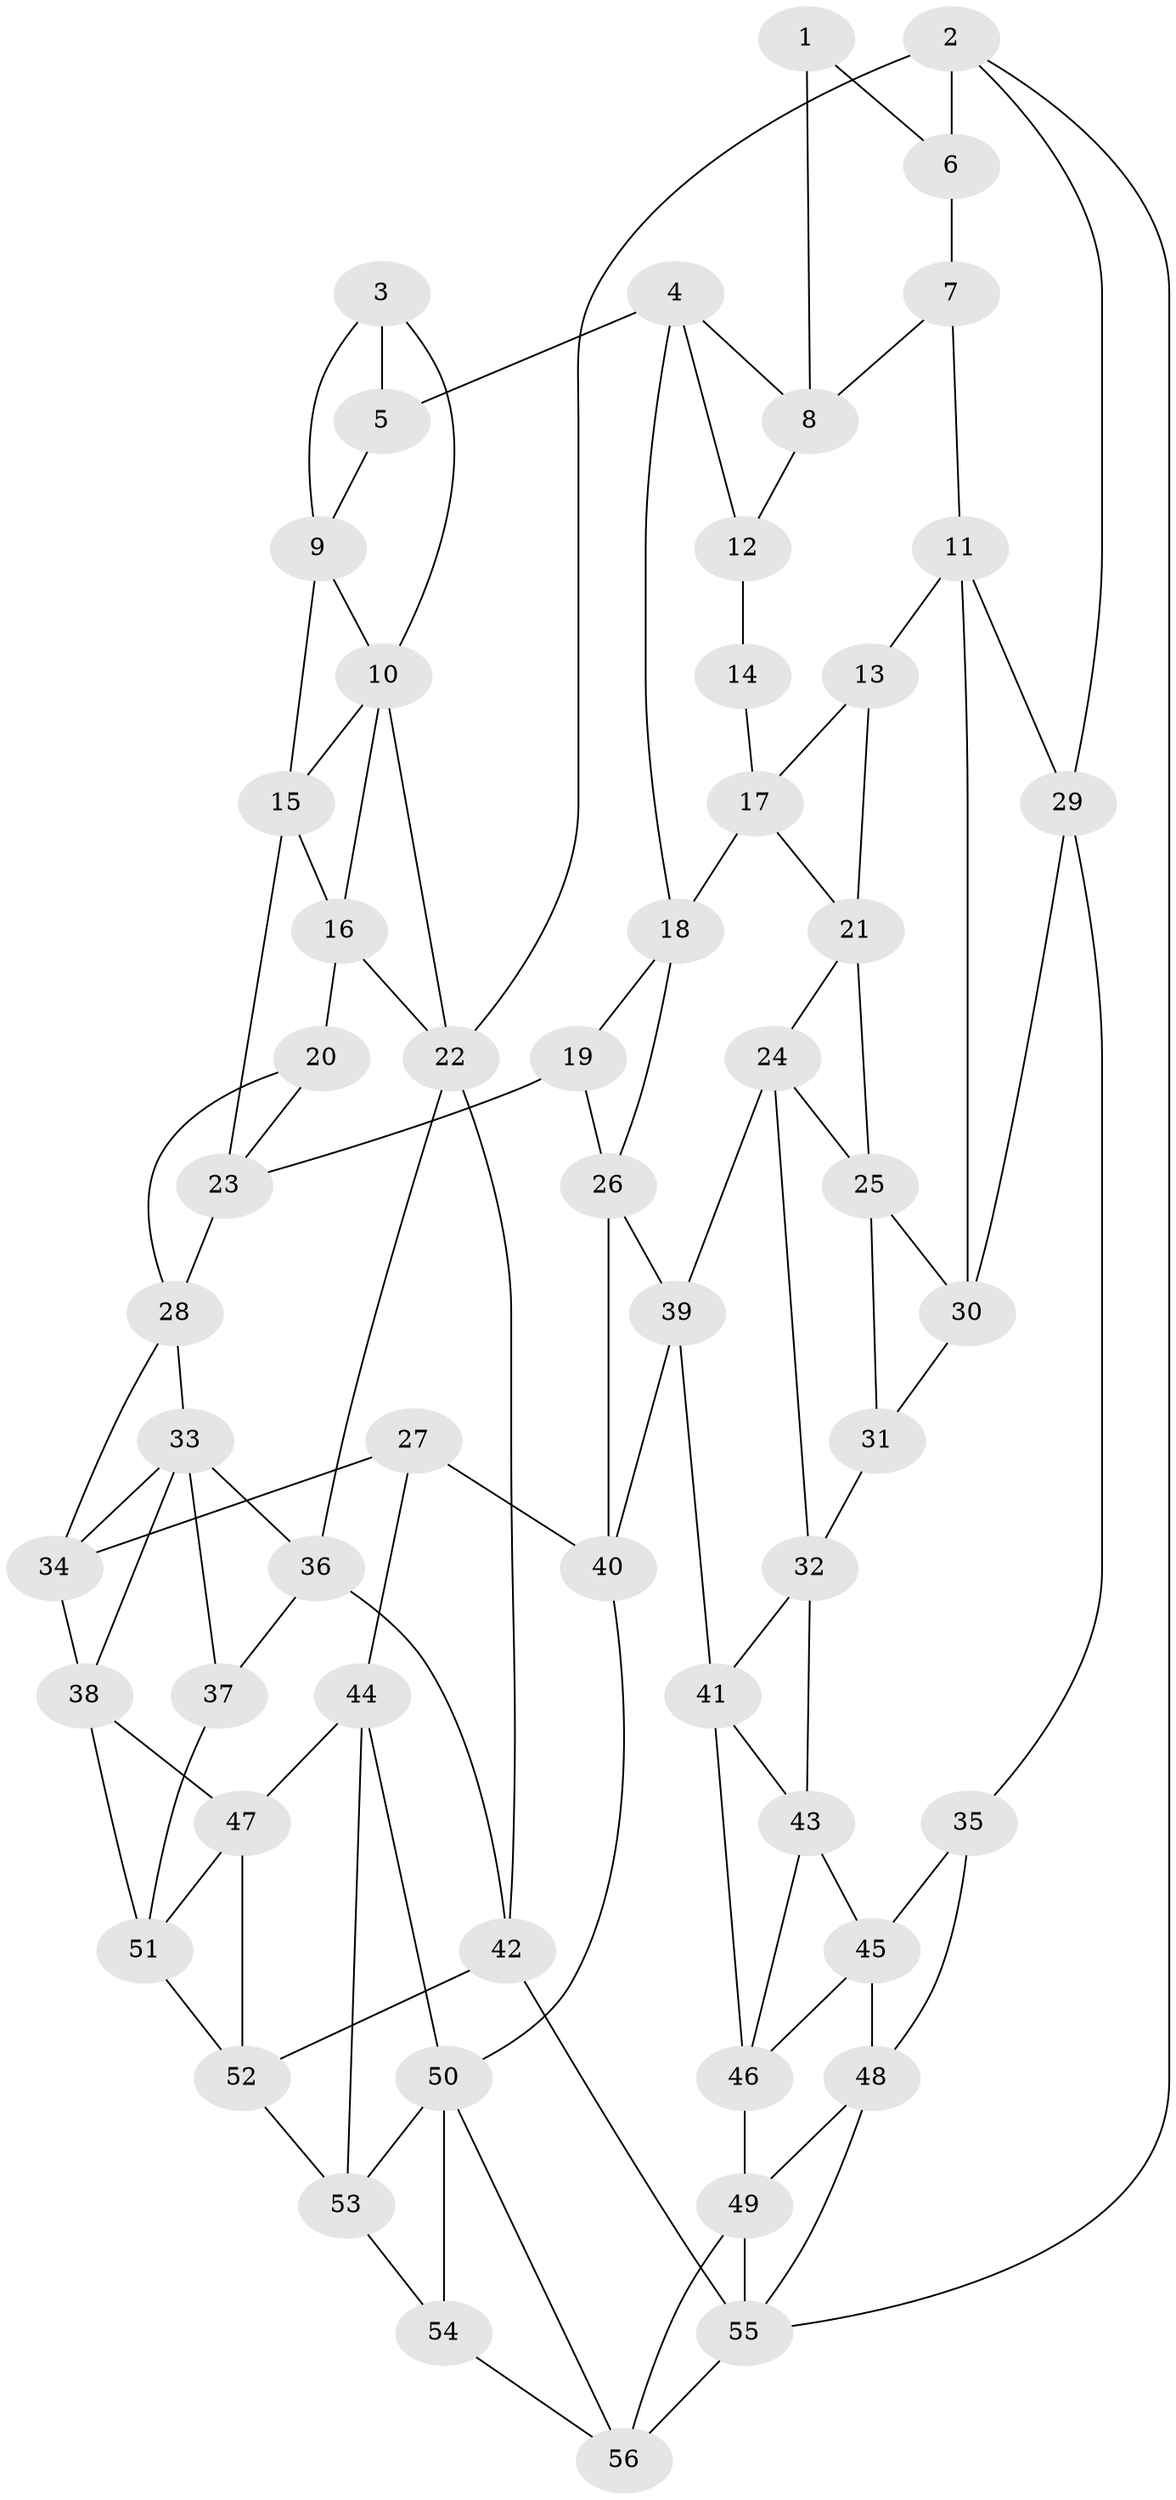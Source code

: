 // original degree distribution, {3: 0.017857142857142856, 4: 0.25, 6: 0.23214285714285715, 5: 0.5}
// Generated by graph-tools (version 1.1) at 2025/03/03/09/25 03:03:27]
// undirected, 56 vertices, 106 edges
graph export_dot {
graph [start="1"]
  node [color=gray90,style=filled];
  1;
  2;
  3;
  4;
  5;
  6;
  7;
  8;
  9;
  10;
  11;
  12;
  13;
  14;
  15;
  16;
  17;
  18;
  19;
  20;
  21;
  22;
  23;
  24;
  25;
  26;
  27;
  28;
  29;
  30;
  31;
  32;
  33;
  34;
  35;
  36;
  37;
  38;
  39;
  40;
  41;
  42;
  43;
  44;
  45;
  46;
  47;
  48;
  49;
  50;
  51;
  52;
  53;
  54;
  55;
  56;
  1 -- 6 [weight=1.0];
  1 -- 8 [weight=1.0];
  2 -- 6 [weight=2.0];
  2 -- 22 [weight=1.0];
  2 -- 29 [weight=1.0];
  2 -- 55 [weight=1.0];
  3 -- 5 [weight=1.0];
  3 -- 9 [weight=1.0];
  3 -- 10 [weight=1.0];
  4 -- 5 [weight=1.0];
  4 -- 8 [weight=1.0];
  4 -- 12 [weight=1.0];
  4 -- 18 [weight=1.0];
  5 -- 9 [weight=1.0];
  6 -- 7 [weight=1.0];
  7 -- 8 [weight=1.0];
  7 -- 11 [weight=1.0];
  8 -- 12 [weight=1.0];
  9 -- 10 [weight=1.0];
  9 -- 15 [weight=1.0];
  10 -- 15 [weight=1.0];
  10 -- 16 [weight=1.0];
  10 -- 22 [weight=1.0];
  11 -- 13 [weight=1.0];
  11 -- 29 [weight=1.0];
  11 -- 30 [weight=1.0];
  12 -- 14 [weight=2.0];
  13 -- 17 [weight=1.0];
  13 -- 21 [weight=1.0];
  14 -- 17 [weight=1.0];
  15 -- 16 [weight=1.0];
  15 -- 23 [weight=1.0];
  16 -- 20 [weight=1.0];
  16 -- 22 [weight=1.0];
  17 -- 18 [weight=1.0];
  17 -- 21 [weight=1.0];
  18 -- 19 [weight=1.0];
  18 -- 26 [weight=1.0];
  19 -- 23 [weight=1.0];
  19 -- 26 [weight=1.0];
  20 -- 23 [weight=1.0];
  20 -- 28 [weight=1.0];
  21 -- 24 [weight=1.0];
  21 -- 25 [weight=1.0];
  22 -- 36 [weight=1.0];
  22 -- 42 [weight=1.0];
  23 -- 28 [weight=1.0];
  24 -- 25 [weight=1.0];
  24 -- 32 [weight=1.0];
  24 -- 39 [weight=1.0];
  25 -- 30 [weight=1.0];
  25 -- 31 [weight=1.0];
  26 -- 39 [weight=1.0];
  26 -- 40 [weight=1.0];
  27 -- 34 [weight=1.0];
  27 -- 40 [weight=1.0];
  27 -- 44 [weight=1.0];
  28 -- 33 [weight=1.0];
  28 -- 34 [weight=1.0];
  29 -- 30 [weight=1.0];
  29 -- 35 [weight=1.0];
  30 -- 31 [weight=1.0];
  31 -- 32 [weight=1.0];
  32 -- 41 [weight=1.0];
  32 -- 43 [weight=1.0];
  33 -- 34 [weight=1.0];
  33 -- 36 [weight=1.0];
  33 -- 37 [weight=2.0];
  33 -- 38 [weight=1.0];
  34 -- 38 [weight=1.0];
  35 -- 45 [weight=1.0];
  35 -- 48 [weight=1.0];
  36 -- 37 [weight=1.0];
  36 -- 42 [weight=1.0];
  37 -- 51 [weight=1.0];
  38 -- 47 [weight=1.0];
  38 -- 51 [weight=1.0];
  39 -- 40 [weight=1.0];
  39 -- 41 [weight=1.0];
  40 -- 50 [weight=1.0];
  41 -- 43 [weight=1.0];
  41 -- 46 [weight=1.0];
  42 -- 52 [weight=1.0];
  42 -- 55 [weight=1.0];
  43 -- 45 [weight=1.0];
  43 -- 46 [weight=1.0];
  44 -- 47 [weight=1.0];
  44 -- 50 [weight=1.0];
  44 -- 53 [weight=1.0];
  45 -- 46 [weight=1.0];
  45 -- 48 [weight=1.0];
  46 -- 49 [weight=1.0];
  47 -- 51 [weight=1.0];
  47 -- 52 [weight=1.0];
  48 -- 49 [weight=1.0];
  48 -- 55 [weight=1.0];
  49 -- 55 [weight=1.0];
  49 -- 56 [weight=1.0];
  50 -- 53 [weight=1.0];
  50 -- 54 [weight=2.0];
  50 -- 56 [weight=1.0];
  51 -- 52 [weight=1.0];
  52 -- 53 [weight=1.0];
  53 -- 54 [weight=1.0];
  54 -- 56 [weight=1.0];
  55 -- 56 [weight=1.0];
}
